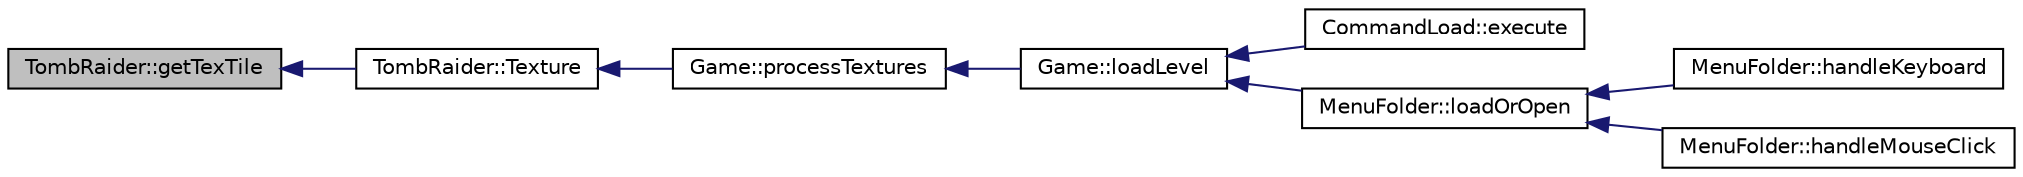digraph "TombRaider::getTexTile"
{
 // INTERACTIVE_SVG=YES
  edge [fontname="Helvetica",fontsize="10",labelfontname="Helvetica",labelfontsize="10"];
  node [fontname="Helvetica",fontsize="10",shape=record];
  rankdir="LR";
  Node1 [label="TombRaider::getTexTile",height=0.2,width=0.4,color="black", fillcolor="grey75", style="filled" fontcolor="black"];
  Node1 -> Node2 [dir="back",color="midnightblue",fontsize="10",style="solid",fontname="Helvetica"];
  Node2 [label="TombRaider::Texture",height=0.2,width=0.4,color="black", fillcolor="white", style="filled",URL="$class_tomb_raider.html#a26d2dc7e32ee92ac70c28d66a112fd72",tooltip="Get copies of texture and it&#39;s bumpmap. "];
  Node2 -> Node3 [dir="back",color="midnightblue",fontsize="10",style="solid",fontname="Helvetica"];
  Node3 [label="Game::processTextures",height=0.2,width=0.4,color="black", fillcolor="white", style="filled",URL="$class_game.html#ac81ed6d8c4859473065b36375a9d12ca"];
  Node3 -> Node4 [dir="back",color="midnightblue",fontsize="10",style="solid",fontname="Helvetica"];
  Node4 [label="Game::loadLevel",height=0.2,width=0.4,color="black", fillcolor="white", style="filled",URL="$class_game.html#a864d3ae5a554c8857118c48253ef7646"];
  Node4 -> Node5 [dir="back",color="midnightblue",fontsize="10",style="solid",fontname="Helvetica"];
  Node5 [label="CommandLoad::execute",height=0.2,width=0.4,color="black", fillcolor="white", style="filled",URL="$class_command_load.html#adedad35b259d83967ad67940c0dd984c"];
  Node4 -> Node6 [dir="back",color="midnightblue",fontsize="10",style="solid",fontname="Helvetica"];
  Node6 [label="MenuFolder::loadOrOpen",height=0.2,width=0.4,color="black", fillcolor="white", style="filled",URL="$class_menu_folder.html#ad4ecbd0af8832a0f1de508de38bd1cb9"];
  Node6 -> Node7 [dir="back",color="midnightblue",fontsize="10",style="solid",fontname="Helvetica"];
  Node7 [label="MenuFolder::handleKeyboard",height=0.2,width=0.4,color="black", fillcolor="white", style="filled",URL="$class_menu_folder.html#a17dce032179efbe86de9d4f780f0b08b"];
  Node6 -> Node8 [dir="back",color="midnightblue",fontsize="10",style="solid",fontname="Helvetica"];
  Node8 [label="MenuFolder::handleMouseClick",height=0.2,width=0.4,color="black", fillcolor="white", style="filled",URL="$class_menu_folder.html#a7c48183312d473b42100e0f5ca4be4d5"];
}
